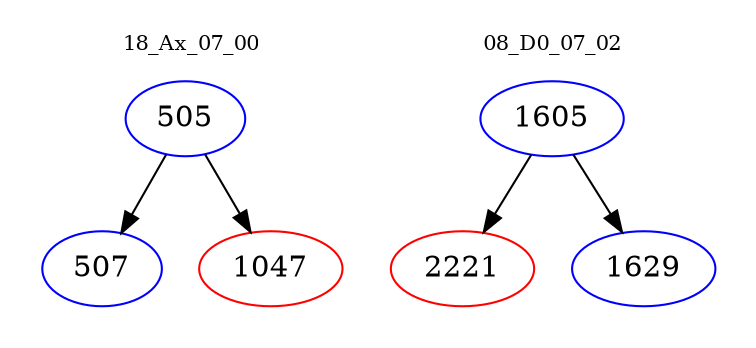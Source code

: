 digraph{
subgraph cluster_0 {
color = white
label = "18_Ax_07_00";
fontsize=10;
T0_505 [label="505", color="blue"]
T0_505 -> T0_507 [color="black"]
T0_507 [label="507", color="blue"]
T0_505 -> T0_1047 [color="black"]
T0_1047 [label="1047", color="red"]
}
subgraph cluster_1 {
color = white
label = "08_D0_07_02";
fontsize=10;
T1_1605 [label="1605", color="blue"]
T1_1605 -> T1_2221 [color="black"]
T1_2221 [label="2221", color="red"]
T1_1605 -> T1_1629 [color="black"]
T1_1629 [label="1629", color="blue"]
}
}
